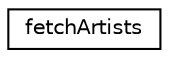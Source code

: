 digraph "Graphical Class Hierarchy"
{
 // LATEX_PDF_SIZE
  edge [fontname="Helvetica",fontsize="10",labelfontname="Helvetica",labelfontsize="10"];
  node [fontname="Helvetica",fontsize="10",shape=record];
  rankdir="LR";
  Node0 [label="fetchArtists",height=0.2,width=0.4,color="black", fillcolor="white", style="filled",URL="$classfetch_artists.html",tooltip=" "];
}
